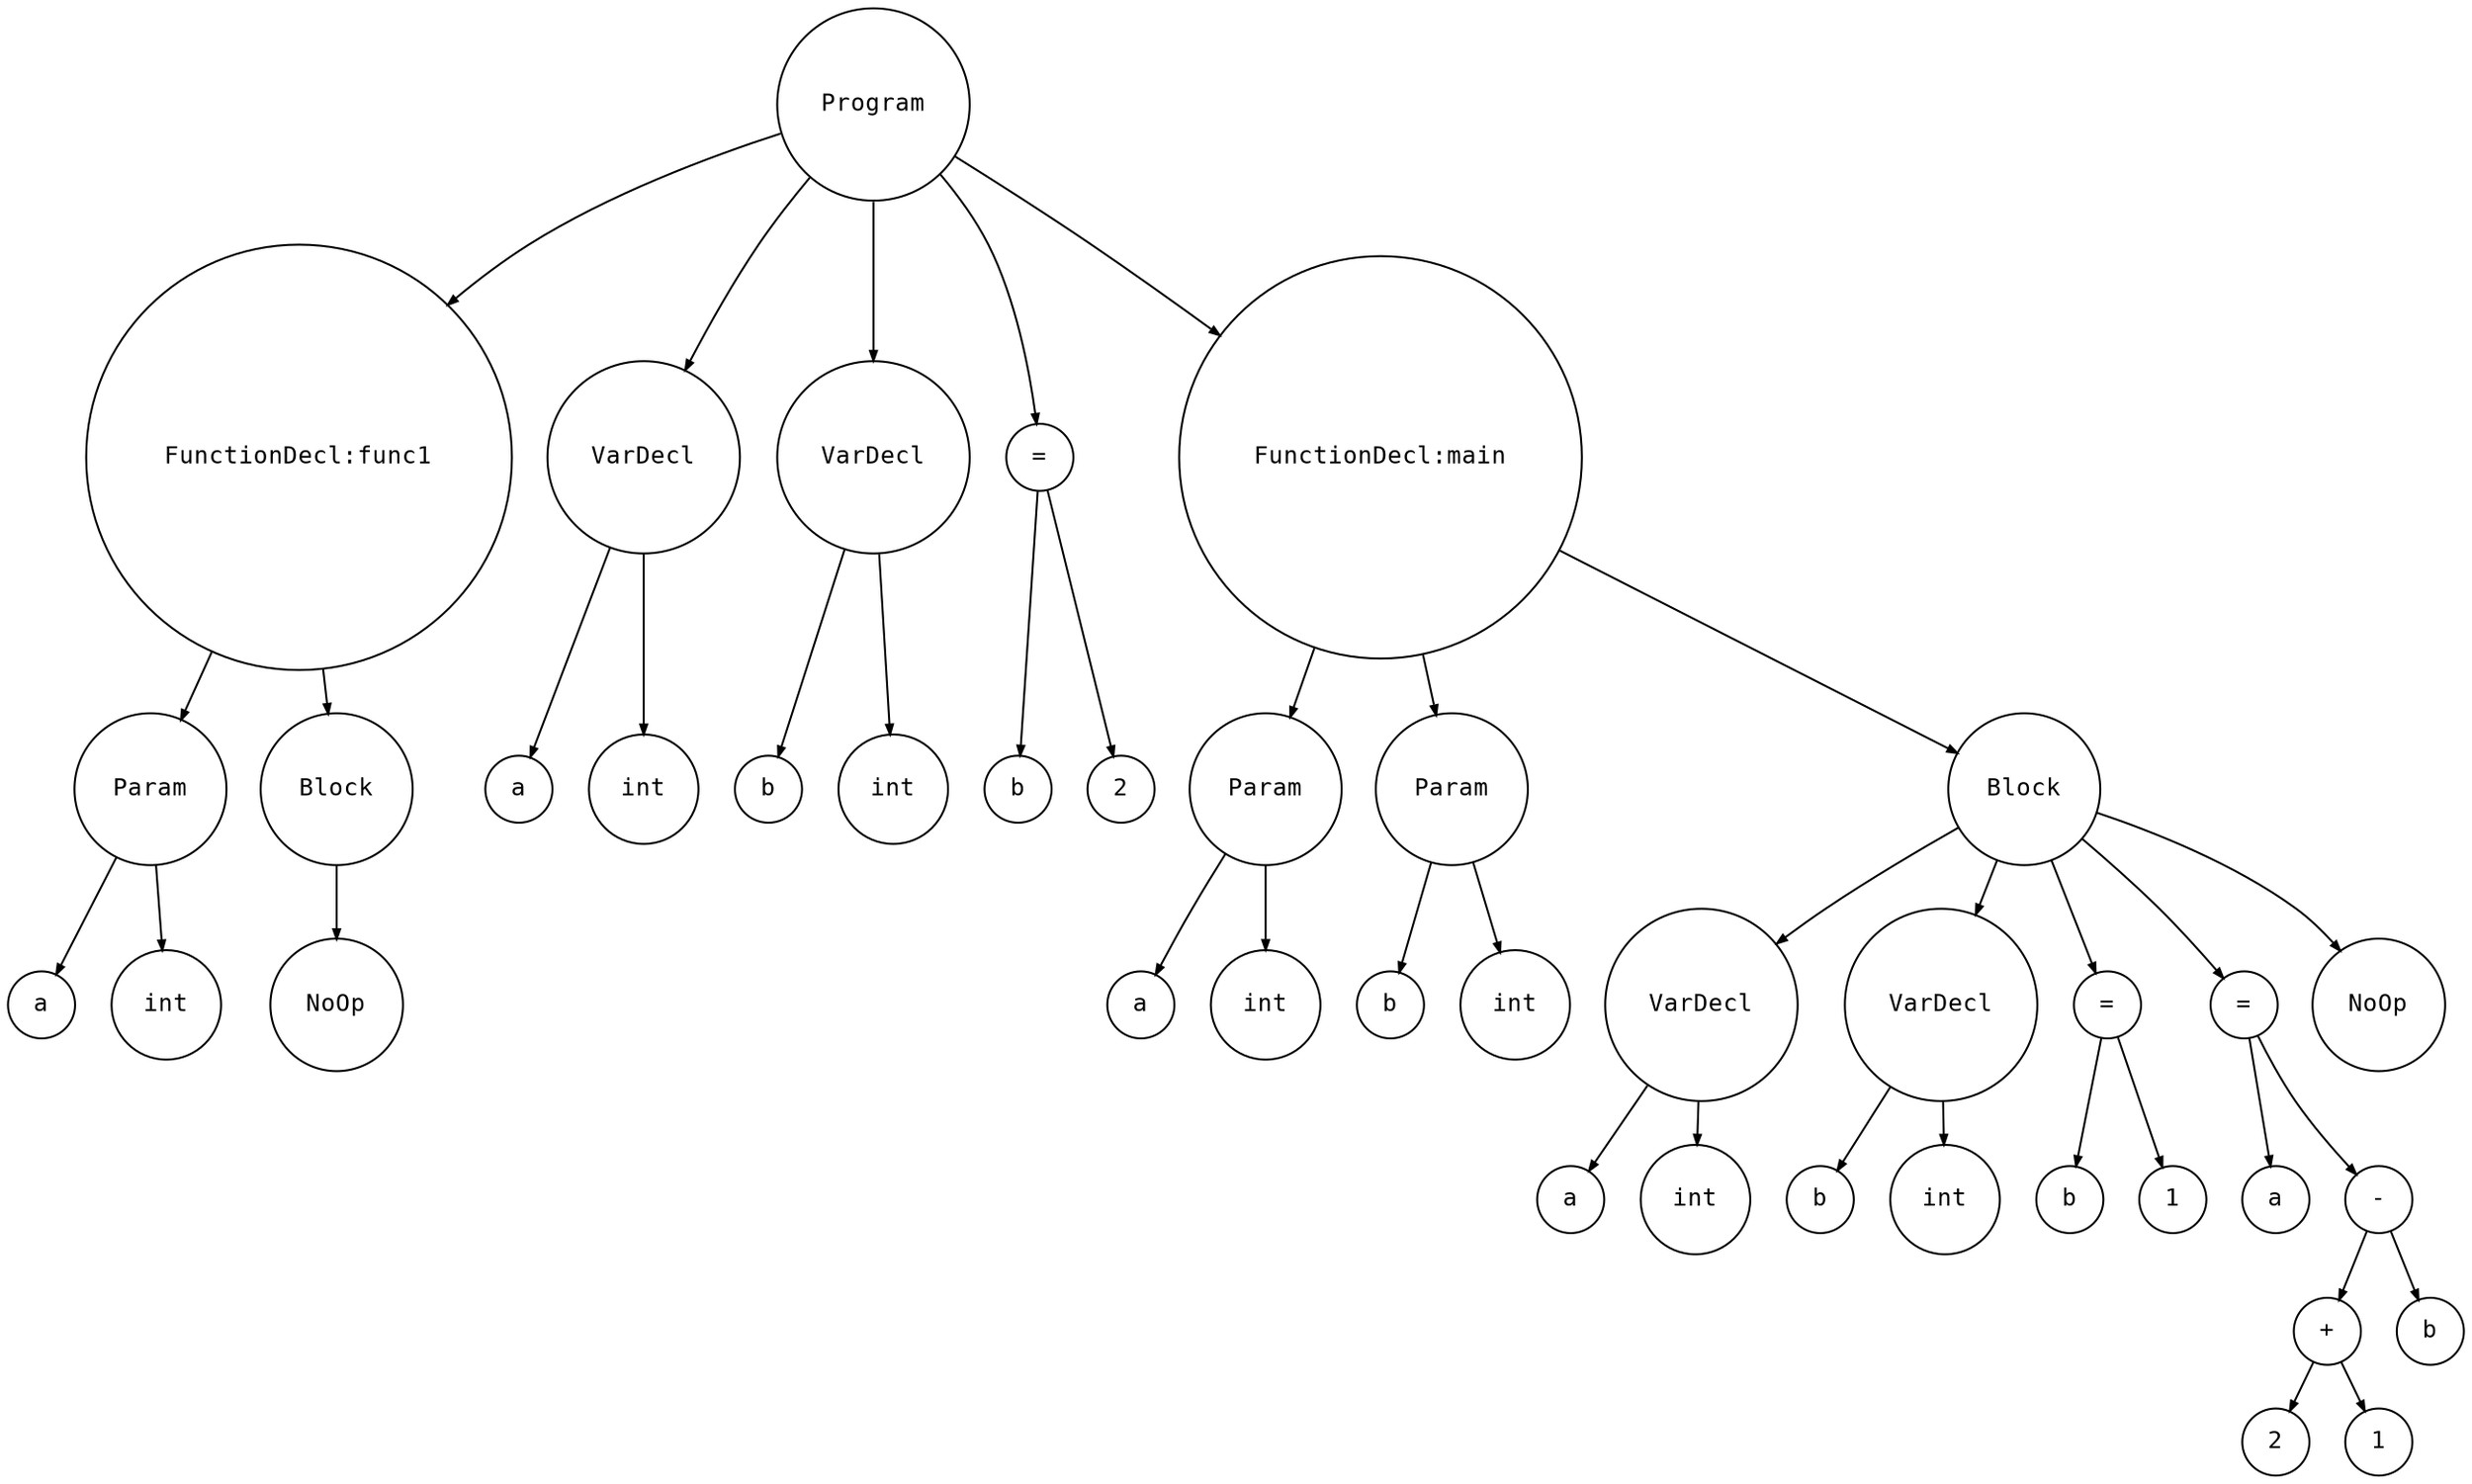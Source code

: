 digraph astgraph {
  node [shape=circle, fontsize=12, fontname="Courier", height=.1];
  ranksep=.3;
  edge [arrowsize=.5]

  node1 [label="Program"]
  node2 [label="FunctionDecl:func1"]
  node3 [label="Param"]
  node4 [label="a"]
  node3 -> node4
  node5 [label="int"]
  node3 -> node5
  node2 -> node3
  node6 [label="Block"]
  node7 [label="NoOp"]
  node6 -> node7
  node2 -> node6
  node1 -> node2
  node8 [label="VarDecl"]
  node9 [label="a"]
  node8 -> node9
  node10 [label="int"]
  node8 -> node10
  node1 -> node8
  node11 [label="VarDecl"]
  node12 [label="b"]
  node11 -> node12
  node13 [label="int"]
  node11 -> node13
  node1 -> node11
  node14 [label="="]
  node15 [label="b"]
  node14 -> node15
  node16 [label="2"]
  node14 -> node16
  node1 -> node14
  node17 [label="FunctionDecl:main"]
  node18 [label="Param"]
  node19 [label="a"]
  node18 -> node19
  node20 [label="int"]
  node18 -> node20
  node17 -> node18
  node21 [label="Param"]
  node22 [label="b"]
  node21 -> node22
  node23 [label="int"]
  node21 -> node23
  node17 -> node21
  node24 [label="Block"]
  node25 [label="VarDecl"]
  node26 [label="a"]
  node25 -> node26
  node27 [label="int"]
  node25 -> node27
  node24 -> node25
  node28 [label="VarDecl"]
  node29 [label="b"]
  node28 -> node29
  node30 [label="int"]
  node28 -> node30
  node24 -> node28
  node31 [label="="]
  node32 [label="b"]
  node31 -> node32
  node33 [label="1"]
  node31 -> node33
  node24 -> node31
  node34 [label="="]
  node35 [label="a"]
  node34 -> node35
  node36 [label="-"]
  node37 [label="+"]
  node38 [label="2"]
  node39 [label="1"]
  node37 -> node38
  node37 -> node39
  node40 [label="b"]
  node36 -> node37
  node36 -> node40
  node34 -> node36
  node24 -> node34
  node41 [label="NoOp"]
  node24 -> node41
  node17 -> node24
  node1 -> node17
}
